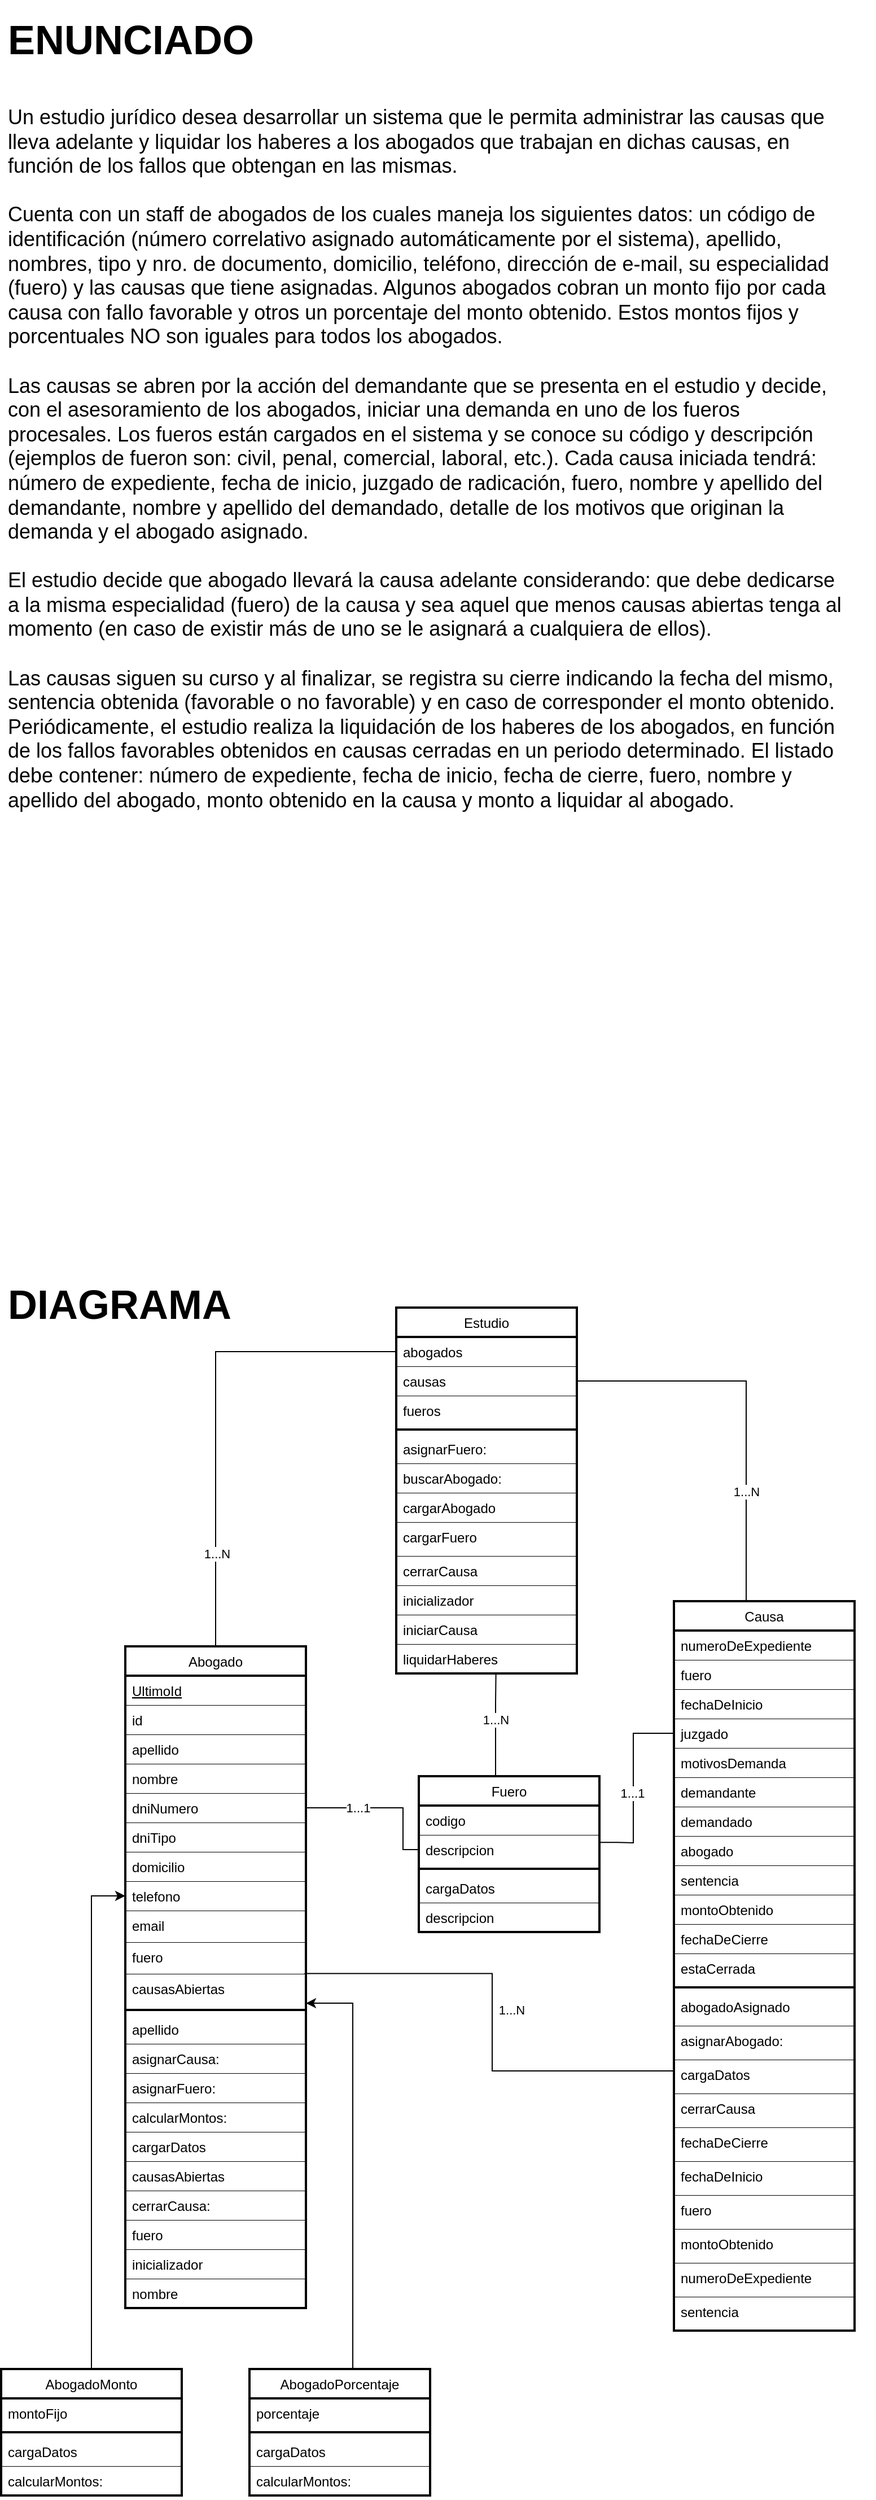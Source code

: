 <mxfile version="27.1.4">
  <diagram id="nPrbaPytp_9vwMqdARKt" name="Página-1">
    <mxGraphModel dx="2158" dy="2181" grid="1" gridSize="10" guides="1" tooltips="1" connect="1" arrows="1" fold="1" page="1" pageScale="1" pageWidth="827" pageHeight="1169" math="0" shadow="0">
      <root>
        <mxCell id="WIyWlLk6GJQsqaUBKTNV-0" />
        <mxCell id="WIyWlLk6GJQsqaUBKTNV-1" parent="WIyWlLk6GJQsqaUBKTNV-0" />
        <mxCell id="4O37cZlF4Homk0dJ1W0X-19" style="edgeStyle=orthogonalEdgeStyle;rounded=0;orthogonalLoop=1;jettySize=auto;html=1;endArrow=none;startFill=0;exitX=0;exitY=0.5;exitDx=0;exitDy=0;entryX=1;entryY=0.5;entryDx=0;entryDy=0;" parent="WIyWlLk6GJQsqaUBKTNV-1" source="zkfFHV4jXpPFQw0GAbJ--19" target="WocVs_nFNmPU2-qUiD_d-23" edge="1">
          <mxGeometry relative="1" as="geometry">
            <Array as="points">
              <mxPoint x="392" y="550" />
              <mxPoint x="392" y="513" />
            </Array>
            <mxPoint x="342" y="540" as="targetPoint" />
          </mxGeometry>
        </mxCell>
        <mxCell id="4O37cZlF4Homk0dJ1W0X-20" value="1...1" style="edgeLabel;html=1;align=center;verticalAlign=middle;resizable=0;points=[];" parent="4O37cZlF4Homk0dJ1W0X-19" vertex="1" connectable="0">
          <mxGeometry x="-0.055" y="3" relative="1" as="geometry">
            <mxPoint x="-27" y="-3" as="offset" />
          </mxGeometry>
        </mxCell>
        <mxCell id="4O37cZlF4Homk0dJ1W0X-24" style="edgeStyle=orthogonalEdgeStyle;rounded=0;orthogonalLoop=1;jettySize=auto;html=1;entryX=0;entryY=0.5;entryDx=0;entryDy=0;endArrow=none;startFill=0;exitX=0.996;exitY=0.254;exitDx=0;exitDy=0;exitPerimeter=0;" parent="WIyWlLk6GJQsqaUBKTNV-1" source="zkfFHV4jXpPFQw0GAbJ--19" target="WocVs_nFNmPU2-qUiD_d-14" edge="1">
          <mxGeometry relative="1" as="geometry">
            <Array as="points">
              <mxPoint x="582" y="544" />
              <mxPoint x="596" y="544" />
              <mxPoint x="596" y="616" />
            </Array>
          </mxGeometry>
        </mxCell>
        <mxCell id="4O37cZlF4Homk0dJ1W0X-25" value="1...1" style="edgeLabel;html=1;align=center;verticalAlign=middle;resizable=0;points=[];" parent="4O37cZlF4Homk0dJ1W0X-24" vertex="1" connectable="0">
          <mxGeometry x="0.063" y="1" relative="1" as="geometry">
            <mxPoint y="12" as="offset" />
          </mxGeometry>
        </mxCell>
        <mxCell id="zkfFHV4jXpPFQw0GAbJ--17" value="Fuero" style="swimlane;fontStyle=0;align=center;verticalAlign=top;childLayout=stackLayout;horizontal=1;startSize=26;horizontalStack=0;resizeParent=1;resizeLast=0;collapsible=1;marginBottom=0;rounded=0;shadow=0;strokeWidth=2;fillColor=#FFFFFF;perimeterSpacing=0;swimlaneLine=1;swimlaneFillColor=#FFFFFF;" parent="WIyWlLk6GJQsqaUBKTNV-1" vertex="1">
          <mxGeometry x="406" y="485" width="160" height="138" as="geometry">
            <mxRectangle x="550" y="140" width="160" height="26" as="alternateBounds" />
          </mxGeometry>
        </mxCell>
        <mxCell id="zkfFHV4jXpPFQw0GAbJ--18" value="codigo" style="text;align=left;verticalAlign=top;spacingLeft=4;spacingRight=4;overflow=hidden;rotatable=0;points=[[0,0.5],[1,0.5]];portConstraint=eastwest;fillColor=none;strokeWidth=0.5;strokeColor=default;" parent="zkfFHV4jXpPFQw0GAbJ--17" vertex="1">
          <mxGeometry y="26" width="160" height="26" as="geometry" />
        </mxCell>
        <mxCell id="zkfFHV4jXpPFQw0GAbJ--19" value="descripcion" style="text;align=left;verticalAlign=top;spacingLeft=4;spacingRight=4;overflow=hidden;rotatable=0;points=[[0,0.5],[1,0.5]];portConstraint=eastwest;rounded=0;shadow=0;html=0;fillColor=none;" parent="zkfFHV4jXpPFQw0GAbJ--17" vertex="1">
          <mxGeometry y="52" width="160" height="26" as="geometry" />
        </mxCell>
        <mxCell id="zkfFHV4jXpPFQw0GAbJ--23" value="" style="line;html=1;strokeWidth=2;align=left;verticalAlign=middle;spacingTop=-1;spacingLeft=3;spacingRight=3;rotatable=0;labelPosition=right;points=[];portConstraint=eastwest;" parent="zkfFHV4jXpPFQw0GAbJ--17" vertex="1">
          <mxGeometry y="78" width="160" height="8" as="geometry" />
        </mxCell>
        <mxCell id="_gNwSuhdFXTQbb97_CQj-11" value="cargaDatos" style="text;align=left;verticalAlign=top;spacingLeft=4;spacingRight=4;overflow=hidden;rotatable=0;points=[[0,0.5],[1,0.5]];portConstraint=eastwest;fillColor=none;" vertex="1" parent="zkfFHV4jXpPFQw0GAbJ--17">
          <mxGeometry y="86" width="160" height="26" as="geometry" />
        </mxCell>
        <mxCell id="zkfFHV4jXpPFQw0GAbJ--24" value="descripcion" style="text;align=left;verticalAlign=top;spacingLeft=4;spacingRight=4;overflow=hidden;rotatable=0;points=[[0,0.5],[1,0.5]];portConstraint=eastwest;fillColor=none;strokeColor=default;strokeWidth=0.5;" parent="zkfFHV4jXpPFQw0GAbJ--17" vertex="1">
          <mxGeometry y="112" width="160" height="26" as="geometry" />
        </mxCell>
        <mxCell id="WocVs_nFNmPU2-qUiD_d-0" value="&lt;font style=&quot;font-size: 18px;&quot;&gt;Un estudio jurídico desea desarrollar un sistema que le permita administrar las causas que&lt;br&gt;lleva adelante y liquidar los haberes a los abogados que trabajan en dichas causas, en&lt;br&gt;función de los fallos que obtengan en las mismas.&lt;/font&gt;&lt;div&gt;&lt;font style=&quot;font-size: 18px;&quot;&gt;&lt;br&gt;Cuenta con un staff de abogados de los cuales maneja los siguientes datos: un código de&lt;br&gt;identificación (número correlativo asignado automáticamente por el sistema), apellido,&lt;br&gt;nombres, tipo y nro. de documento, domicilio, teléfono, dirección de e-mail, su especialidad&lt;br&gt;(fuero) y las causas que tiene asignadas. Algunos abogados cobran un monto fijo por cada&lt;br&gt;causa con fallo favorable y otros un porcentaje del monto obtenido. Estos montos fijos y&lt;br&gt;porcentuales NO son iguales para todos los abogados.&lt;br&gt;&lt;br&gt;&lt;/font&gt;&lt;/div&gt;&lt;div&gt;&lt;font style=&quot;font-size: 18px;&quot;&gt;Las causas se abren por la acción del demandante que se presenta en el estudio y decide,&lt;br&gt;con el asesoramiento de los abogados, iniciar una demanda en uno de los fueros&lt;br&gt;procesales. Los fueros están cargados en el sistema y se conoce su código y descripción&lt;br&gt;(ejemplos de fueron son: civil, penal, comercial, laboral, etc.). Cada causa iniciada tendrá:&lt;br&gt;número de expediente, fecha de inicio, juzgado de radicación, fuero, nombre y apellido del&lt;br&gt;demandante, nombre y apellido del demandado, detalle de los motivos que originan la&lt;br&gt;demanda y el abogado asignado.&lt;br&gt;&lt;br&gt;&lt;/font&gt;&lt;/div&gt;&lt;div&gt;&lt;font style=&quot;font-size: 18px;&quot;&gt;El estudio decide que abogado llevará la causa adelante considerando: que debe dedicarse&lt;br&gt;a la misma especialidad (fuero) de la causa y sea aquel que menos causas abiertas tenga al&lt;br&gt;momento (en caso de existir más de uno se le asignará a cualquiera de ellos).&lt;br&gt;&lt;br&gt;&lt;/font&gt;&lt;/div&gt;&lt;div&gt;&lt;font style=&quot;font-size: 18px;&quot;&gt;Las causas siguen su curso y al finalizar, se registra su cierre indicando la fecha del mismo,&lt;br&gt;sentencia obtenida (favorable o no favorable) y en caso de corresponder el monto obtenido.&lt;br&gt;Periódicamente, el estudio realiza la liquidación de los haberes de los abogados, en función&lt;br&gt;de los fallos favorables obtenidos en causas cerradas en un periodo determinado. El listado&lt;br&gt;debe contener: número de expediente, fecha de inicio, fecha de cierre, fuero, nombre y&lt;br&gt;apellido del abogado, monto obtenido en la causa y monto a liquidar al abogado.&lt;/font&gt;&lt;/div&gt;" style="text;whiteSpace=wrap;html=1;" parent="WIyWlLk6GJQsqaUBKTNV-1" vertex="1">
          <mxGeometry x="40" y="-1001" width="770" height="680" as="geometry" />
        </mxCell>
        <mxCell id="WocVs_nFNmPU2-qUiD_d-1" value="Estudio" style="swimlane;fontStyle=0;align=center;verticalAlign=top;childLayout=stackLayout;horizontal=1;startSize=26;horizontalStack=0;resizeParent=1;resizeLast=0;collapsible=1;marginBottom=0;rounded=0;shadow=0;strokeWidth=2;swimlaneFillColor=#FFFFFF;" parent="WIyWlLk6GJQsqaUBKTNV-1" vertex="1">
          <mxGeometry x="386" y="70" width="160" height="324" as="geometry">
            <mxRectangle x="550" y="140" width="160" height="26" as="alternateBounds" />
          </mxGeometry>
        </mxCell>
        <mxCell id="WocVs_nFNmPU2-qUiD_d-2" value="abogados" style="text;align=left;verticalAlign=top;spacingLeft=4;spacingRight=4;overflow=hidden;rotatable=0;points=[[0,0.5],[1,0.5]];portConstraint=eastwest;fillColor=none;strokeWidth=0.5;strokeColor=default;" parent="WocVs_nFNmPU2-qUiD_d-1" vertex="1">
          <mxGeometry y="26" width="160" height="26" as="geometry" />
        </mxCell>
        <mxCell id="WocVs_nFNmPU2-qUiD_d-3" value="causas" style="text;align=left;verticalAlign=top;spacingLeft=4;spacingRight=4;overflow=hidden;rotatable=0;points=[[0,0.5],[1,0.5]];portConstraint=eastwest;rounded=0;shadow=0;html=0;fillColor=none;strokeWidth=0.5;strokeColor=default;" parent="WocVs_nFNmPU2-qUiD_d-1" vertex="1">
          <mxGeometry y="52" width="160" height="26" as="geometry" />
        </mxCell>
        <mxCell id="wk-J22gKXtRtqj58cMsg-0" value="fueros" style="text;align=left;verticalAlign=top;spacingLeft=4;spacingRight=4;overflow=hidden;rotatable=0;points=[[0,0.5],[1,0.5]];portConstraint=eastwest;rounded=0;shadow=0;html=0;fillColor=none;strokeWidth=1;" parent="WocVs_nFNmPU2-qUiD_d-1" vertex="1">
          <mxGeometry y="78" width="160" height="26" as="geometry" />
        </mxCell>
        <mxCell id="WocVs_nFNmPU2-qUiD_d-7" value="" style="line;html=1;strokeWidth=2;align=left;verticalAlign=middle;spacingTop=-1;spacingLeft=3;spacingRight=3;rotatable=0;labelPosition=right;points=[];portConstraint=eastwest;" parent="WocVs_nFNmPU2-qUiD_d-1" vertex="1">
          <mxGeometry y="104" width="160" height="8" as="geometry" />
        </mxCell>
        <mxCell id="WocVs_nFNmPU2-qUiD_d-8" value="asignarFuero:" style="text;align=left;verticalAlign=top;spacingLeft=4;spacingRight=4;overflow=hidden;rotatable=0;points=[[0,0.5],[1,0.5]];portConstraint=eastwest;fillColor=none;strokeColor=none;strokeWidth=0.5;" parent="WocVs_nFNmPU2-qUiD_d-1" vertex="1">
          <mxGeometry y="112" width="160" height="26" as="geometry" />
        </mxCell>
        <mxCell id="wk-J22gKXtRtqj58cMsg-1" value="buscarAbogado:" style="text;align=left;verticalAlign=top;spacingLeft=4;spacingRight=4;overflow=hidden;rotatable=0;points=[[0,0.5],[1,0.5]];portConstraint=eastwest;fillColor=none;strokeColor=default;strokeWidth=0.5;" parent="WocVs_nFNmPU2-qUiD_d-1" vertex="1">
          <mxGeometry y="138" width="160" height="26" as="geometry" />
        </mxCell>
        <mxCell id="4O37cZlF4Homk0dJ1W0X-21" value="cargarAbogado" style="text;align=left;verticalAlign=top;spacingLeft=4;spacingRight=4;overflow=hidden;rotatable=0;points=[[0,0.5],[1,0.5]];portConstraint=eastwest;fillColor=none;strokeColor=default;strokeWidth=0.5;" parent="WocVs_nFNmPU2-qUiD_d-1" vertex="1">
          <mxGeometry y="164" width="160" height="26" as="geometry" />
        </mxCell>
        <mxCell id="4O37cZlF4Homk0dJ1W0X-27" value="cargarFuero" style="text;align=left;verticalAlign=top;spacingLeft=4;spacingRight=4;overflow=hidden;rotatable=0;points=[[0,0.5],[1,0.5]];portConstraint=eastwest;fillColor=none;strokeColor=default;strokeWidth=0.5;" parent="WocVs_nFNmPU2-qUiD_d-1" vertex="1">
          <mxGeometry y="190" width="160" height="30" as="geometry" />
        </mxCell>
        <mxCell id="4O37cZlF4Homk0dJ1W0X-23" value="cerrarCausa" style="text;align=left;verticalAlign=top;spacingLeft=4;spacingRight=4;overflow=hidden;rotatable=0;points=[[0,0.5],[1,0.5]];portConstraint=eastwest;fillColor=none;strokeColor=default;strokeWidth=0.5;" parent="WocVs_nFNmPU2-qUiD_d-1" vertex="1">
          <mxGeometry y="220" width="160" height="26" as="geometry" />
        </mxCell>
        <mxCell id="4O37cZlF4Homk0dJ1W0X-26" value="inicializador" style="text;align=left;verticalAlign=top;spacingLeft=4;spacingRight=4;overflow=hidden;rotatable=0;points=[[0,0.5],[1,0.5]];portConstraint=eastwest;fillColor=none;" parent="WocVs_nFNmPU2-qUiD_d-1" vertex="1">
          <mxGeometry y="246" width="160" height="26" as="geometry" />
        </mxCell>
        <mxCell id="_gNwSuhdFXTQbb97_CQj-9" value="iniciarCausa" style="text;align=left;verticalAlign=top;spacingLeft=4;spacingRight=4;overflow=hidden;rotatable=0;points=[[0,0.5],[1,0.5]];portConstraint=eastwest;fillColor=none;strokeColor=default;strokeWidth=0.5;" vertex="1" parent="WocVs_nFNmPU2-qUiD_d-1">
          <mxGeometry y="272" width="160" height="26" as="geometry" />
        </mxCell>
        <mxCell id="_gNwSuhdFXTQbb97_CQj-10" value="liquidarHaberes" style="text;align=left;verticalAlign=top;spacingLeft=4;spacingRight=4;overflow=hidden;rotatable=0;points=[[0,0.5],[1,0.5]];portConstraint=eastwest;fillColor=none;" vertex="1" parent="WocVs_nFNmPU2-qUiD_d-1">
          <mxGeometry y="298" width="160" height="26" as="geometry" />
        </mxCell>
        <mxCell id="WocVs_nFNmPU2-qUiD_d-58" style="edgeStyle=orthogonalEdgeStyle;rounded=0;orthogonalLoop=1;jettySize=auto;html=1;entryX=0;entryY=0.5;entryDx=0;entryDy=0;endArrow=none;startFill=0;" parent="WIyWlLk6GJQsqaUBKTNV-1" source="WocVs_nFNmPU2-qUiD_d-19" target="WocVs_nFNmPU2-qUiD_d-2" edge="1">
          <mxGeometry relative="1" as="geometry" />
        </mxCell>
        <mxCell id="WocVs_nFNmPU2-qUiD_d-68" value="1...N" style="edgeLabel;html=1;align=center;verticalAlign=middle;resizable=0;points=[];shadow=0;strokeColor=#000000;" parent="WocVs_nFNmPU2-qUiD_d-58" vertex="1" connectable="0">
          <mxGeometry x="-0.613" y="-1" relative="1" as="geometry">
            <mxPoint y="-1" as="offset" />
          </mxGeometry>
        </mxCell>
        <mxCell id="WocVs_nFNmPU2-qUiD_d-19" value="Abogado" style="swimlane;fontStyle=0;align=center;verticalAlign=top;childLayout=stackLayout;horizontal=1;startSize=26;horizontalStack=0;resizeParent=1;resizeLast=0;collapsible=1;marginBottom=0;rounded=0;shadow=0;strokeWidth=2;fillColor=#FFFFFF;swimlaneFillColor=#FFFFFF;" parent="WIyWlLk6GJQsqaUBKTNV-1" vertex="1">
          <mxGeometry x="146" y="370" width="160" height="586" as="geometry">
            <mxRectangle x="550" y="140" width="160" height="26" as="alternateBounds" />
          </mxGeometry>
        </mxCell>
        <mxCell id="WocVs_nFNmPU2-qUiD_d-20" value="UltimoId" style="text;align=left;verticalAlign=top;spacingLeft=4;spacingRight=4;overflow=hidden;rotatable=0;points=[[0,0.5],[1,0.5]];portConstraint=eastwest;fillColor=none;strokeColor=default;strokeWidth=0.5;fontStyle=4" parent="WocVs_nFNmPU2-qUiD_d-19" vertex="1">
          <mxGeometry y="26" width="160" height="26" as="geometry" />
        </mxCell>
        <mxCell id="WocVs_nFNmPU2-qUiD_d-21" value="id" style="text;align=left;verticalAlign=top;spacingLeft=4;spacingRight=4;overflow=hidden;rotatable=0;points=[[0,0.5],[1,0.5]];portConstraint=eastwest;rounded=0;shadow=0;html=0;fillColor=none;strokeColor=default;strokeWidth=0.5;" parent="WocVs_nFNmPU2-qUiD_d-19" vertex="1">
          <mxGeometry y="52" width="160" height="26" as="geometry" />
        </mxCell>
        <mxCell id="wk-J22gKXtRtqj58cMsg-12" value="apellido" style="text;align=left;verticalAlign=top;spacingLeft=4;spacingRight=4;overflow=hidden;rotatable=0;points=[[0,0.5],[1,0.5]];portConstraint=eastwest;rounded=0;shadow=0;html=0;fillColor=none;strokeColor=default;strokeWidth=0.5;" parent="WocVs_nFNmPU2-qUiD_d-19" vertex="1">
          <mxGeometry y="78" width="160" height="26" as="geometry" />
        </mxCell>
        <mxCell id="WocVs_nFNmPU2-qUiD_d-22" value="nombre" style="text;align=left;verticalAlign=top;spacingLeft=4;spacingRight=4;overflow=hidden;rotatable=0;points=[[0,0.5],[1,0.5]];portConstraint=eastwest;rounded=0;shadow=0;html=0;fillColor=none;strokeColor=default;strokeWidth=0.5;" parent="WocVs_nFNmPU2-qUiD_d-19" vertex="1">
          <mxGeometry y="104" width="160" height="26" as="geometry" />
        </mxCell>
        <mxCell id="WocVs_nFNmPU2-qUiD_d-23" value="dniNumero" style="text;align=left;verticalAlign=top;spacingLeft=4;spacingRight=4;overflow=hidden;rotatable=0;points=[[0,0.5],[1,0.5]];portConstraint=eastwest;rounded=0;shadow=0;html=0;fillColor=none;strokeColor=default;strokeWidth=0.5;" parent="WocVs_nFNmPU2-qUiD_d-19" vertex="1">
          <mxGeometry y="130" width="160" height="26" as="geometry" />
        </mxCell>
        <mxCell id="4O37cZlF4Homk0dJ1W0X-4" value="dniTipo" style="text;align=left;verticalAlign=top;spacingLeft=4;spacingRight=4;overflow=hidden;rotatable=0;points=[[0,0.5],[1,0.5]];portConstraint=eastwest;rounded=0;shadow=0;html=0;fillColor=none;strokeColor=default;strokeWidth=0.5;" parent="WocVs_nFNmPU2-qUiD_d-19" vertex="1">
          <mxGeometry y="156" width="160" height="26" as="geometry" />
        </mxCell>
        <mxCell id="WocVs_nFNmPU2-qUiD_d-24" value="domicilio" style="text;align=left;verticalAlign=top;spacingLeft=4;spacingRight=4;overflow=hidden;rotatable=0;points=[[0,0.5],[1,0.5]];portConstraint=eastwest;rounded=0;shadow=0;html=0;fillColor=none;strokeColor=default;strokeWidth=0.5;" parent="WocVs_nFNmPU2-qUiD_d-19" vertex="1">
          <mxGeometry y="182" width="160" height="26" as="geometry" />
        </mxCell>
        <mxCell id="WocVs_nFNmPU2-qUiD_d-26" value="telefono" style="text;align=left;verticalAlign=top;spacingLeft=4;spacingRight=4;overflow=hidden;rotatable=0;points=[[0,0.5],[1,0.5]];portConstraint=eastwest;fillColor=none;strokeColor=default;strokeWidth=0.5;" parent="WocVs_nFNmPU2-qUiD_d-19" vertex="1">
          <mxGeometry y="208" width="160" height="26" as="geometry" />
        </mxCell>
        <mxCell id="WocVs_nFNmPU2-qUiD_d-27" value="email" style="text;align=left;verticalAlign=top;spacingLeft=4;spacingRight=4;overflow=hidden;rotatable=0;points=[[0,0.5],[1,0.5]];portConstraint=eastwest;fillColor=none;strokeColor=default;strokeWidth=0.5;" parent="WocVs_nFNmPU2-qUiD_d-19" vertex="1">
          <mxGeometry y="234" width="160" height="28" as="geometry" />
        </mxCell>
        <mxCell id="WocVs_nFNmPU2-qUiD_d-39" value="fuero" style="text;align=left;verticalAlign=top;spacingLeft=4;spacingRight=4;overflow=hidden;rotatable=0;points=[[0,0.5],[1,0.5]];portConstraint=eastwest;fillColor=none;strokeColor=default;strokeWidth=0.5;" parent="WocVs_nFNmPU2-qUiD_d-19" vertex="1">
          <mxGeometry y="262" width="160" height="28" as="geometry" />
        </mxCell>
        <mxCell id="WocVs_nFNmPU2-qUiD_d-40" value="causasAbiertas" style="text;align=left;verticalAlign=top;spacingLeft=4;spacingRight=4;overflow=hidden;rotatable=0;points=[[0,0.5],[1,0.5]];portConstraint=eastwest;fillColor=none;" parent="WocVs_nFNmPU2-qUiD_d-19" vertex="1">
          <mxGeometry y="290" width="160" height="28" as="geometry" />
        </mxCell>
        <mxCell id="WocVs_nFNmPU2-qUiD_d-41" value="" style="line;html=1;strokeWidth=2;align=left;verticalAlign=middle;spacingTop=-1;spacingLeft=3;spacingRight=3;rotatable=0;labelPosition=right;points=[];portConstraint=eastwest;" parent="WocVs_nFNmPU2-qUiD_d-19" vertex="1">
          <mxGeometry y="318" width="160" height="8" as="geometry" />
        </mxCell>
        <mxCell id="WocVs_nFNmPU2-qUiD_d-64" value="apellido" style="text;align=left;verticalAlign=top;spacingLeft=4;spacingRight=4;overflow=hidden;rotatable=0;points=[[0,0.5],[1,0.5]];portConstraint=eastwest;fillColor=none;" parent="WocVs_nFNmPU2-qUiD_d-19" vertex="1">
          <mxGeometry y="326" width="160" height="26" as="geometry" />
        </mxCell>
        <mxCell id="_gNwSuhdFXTQbb97_CQj-0" value="asignarCausa:" style="text;align=left;verticalAlign=top;spacingLeft=4;spacingRight=4;overflow=hidden;rotatable=0;points=[[0,0.5],[1,0.5]];portConstraint=eastwest;fillColor=none;strokeColor=default;strokeWidth=0.5;" vertex="1" parent="WocVs_nFNmPU2-qUiD_d-19">
          <mxGeometry y="352" width="160" height="26" as="geometry" />
        </mxCell>
        <mxCell id="_gNwSuhdFXTQbb97_CQj-1" value="asignarFuero:" style="text;align=left;verticalAlign=top;spacingLeft=4;spacingRight=4;overflow=hidden;rotatable=0;points=[[0,0.5],[1,0.5]];portConstraint=eastwest;fillColor=none;strokeColor=default;strokeWidth=0.5;" vertex="1" parent="WocVs_nFNmPU2-qUiD_d-19">
          <mxGeometry y="378" width="160" height="26" as="geometry" />
        </mxCell>
        <mxCell id="_gNwSuhdFXTQbb97_CQj-3" value="calcularMontos:" style="text;align=left;verticalAlign=top;spacingLeft=4;spacingRight=4;overflow=hidden;rotatable=0;points=[[0,0.5],[1,0.5]];portConstraint=eastwest;fillColor=none;strokeColor=default;strokeWidth=0.5;" vertex="1" parent="WocVs_nFNmPU2-qUiD_d-19">
          <mxGeometry y="404" width="160" height="26" as="geometry" />
        </mxCell>
        <mxCell id="_gNwSuhdFXTQbb97_CQj-4" value="cargarDatos" style="text;align=left;verticalAlign=top;spacingLeft=4;spacingRight=4;overflow=hidden;rotatable=0;points=[[0,0.5],[1,0.5]];portConstraint=eastwest;fillColor=none;strokeColor=default;strokeWidth=0.5;" vertex="1" parent="WocVs_nFNmPU2-qUiD_d-19">
          <mxGeometry y="430" width="160" height="26" as="geometry" />
        </mxCell>
        <mxCell id="_gNwSuhdFXTQbb97_CQj-5" value="causasAbiertas" style="text;align=left;verticalAlign=top;spacingLeft=4;spacingRight=4;overflow=hidden;rotatable=0;points=[[0,0.5],[1,0.5]];portConstraint=eastwest;fillColor=none;strokeColor=default;strokeWidth=0.5;" vertex="1" parent="WocVs_nFNmPU2-qUiD_d-19">
          <mxGeometry y="456" width="160" height="26" as="geometry" />
        </mxCell>
        <mxCell id="_gNwSuhdFXTQbb97_CQj-6" value="cerrarCausa:" style="text;align=left;verticalAlign=top;spacingLeft=4;spacingRight=4;overflow=hidden;rotatable=0;points=[[0,0.5],[1,0.5]];portConstraint=eastwest;fillColor=none;strokeColor=default;strokeWidth=0.5;" vertex="1" parent="WocVs_nFNmPU2-qUiD_d-19">
          <mxGeometry y="482" width="160" height="26" as="geometry" />
        </mxCell>
        <mxCell id="_gNwSuhdFXTQbb97_CQj-2" value="fuero" style="text;align=left;verticalAlign=top;spacingLeft=4;spacingRight=4;overflow=hidden;rotatable=0;points=[[0,0.5],[1,0.5]];portConstraint=eastwest;fillColor=none;strokeColor=default;strokeWidth=0.5;" vertex="1" parent="WocVs_nFNmPU2-qUiD_d-19">
          <mxGeometry y="508" width="160" height="26" as="geometry" />
        </mxCell>
        <mxCell id="_gNwSuhdFXTQbb97_CQj-7" value="inicializador" style="text;align=left;verticalAlign=top;spacingLeft=4;spacingRight=4;overflow=hidden;rotatable=0;points=[[0,0.5],[1,0.5]];portConstraint=eastwest;fillColor=none;strokeColor=default;strokeWidth=0.5;" vertex="1" parent="WocVs_nFNmPU2-qUiD_d-19">
          <mxGeometry y="534" width="160" height="26" as="geometry" />
        </mxCell>
        <mxCell id="_gNwSuhdFXTQbb97_CQj-8" value="nombre" style="text;align=left;verticalAlign=top;spacingLeft=4;spacingRight=4;overflow=hidden;rotatable=0;points=[[0,0.5],[1,0.5]];portConstraint=eastwest;fillColor=none;" vertex="1" parent="WocVs_nFNmPU2-qUiD_d-19">
          <mxGeometry y="560" width="160" height="26" as="geometry" />
        </mxCell>
        <mxCell id="WocVs_nFNmPU2-qUiD_d-72" style="edgeStyle=orthogonalEdgeStyle;rounded=0;orthogonalLoop=1;jettySize=auto;html=1;endArrow=none;startFill=0;exitX=0.375;exitY=0.003;exitDx=0;exitDy=0;exitPerimeter=0;entryX=0.999;entryY=0.265;entryDx=0;entryDy=0;entryPerimeter=0;" parent="WIyWlLk6GJQsqaUBKTNV-1" source="WocVs_nFNmPU2-qUiD_d-10" target="WocVs_nFNmPU2-qUiD_d-3" edge="1">
          <mxGeometry relative="1" as="geometry">
            <mxPoint x="572" y="120" as="targetPoint" />
            <Array as="points">
              <mxPoint x="696" y="332" />
              <mxPoint x="696" y="135" />
              <mxPoint x="546" y="135" />
            </Array>
            <mxPoint x="696" y="480" as="sourcePoint" />
          </mxGeometry>
        </mxCell>
        <mxCell id="WocVs_nFNmPU2-qUiD_d-73" value="1...N" style="edgeLabel;html=1;align=center;verticalAlign=middle;resizable=0;points=[];" parent="WocVs_nFNmPU2-qUiD_d-72" vertex="1" connectable="0">
          <mxGeometry x="-0.112" y="-4" relative="1" as="geometry">
            <mxPoint x="-4" y="55" as="offset" />
          </mxGeometry>
        </mxCell>
        <mxCell id="WocVs_nFNmPU2-qUiD_d-10" value="Causa" style="swimlane;fontStyle=0;align=center;verticalAlign=top;childLayout=stackLayout;horizontal=1;startSize=26;horizontalStack=0;resizeParent=1;resizeLast=0;collapsible=1;marginBottom=0;rounded=0;shadow=0;strokeWidth=2;fillColor=#FFFFFF;swimlaneFillColor=#FFFFFF;" parent="WIyWlLk6GJQsqaUBKTNV-1" vertex="1">
          <mxGeometry x="632" y="330" width="160" height="646" as="geometry">
            <mxRectangle x="550" y="140" width="160" height="26" as="alternateBounds" />
          </mxGeometry>
        </mxCell>
        <mxCell id="WocVs_nFNmPU2-qUiD_d-11" value="numeroDeExpediente" style="text;align=left;verticalAlign=top;spacingLeft=4;spacingRight=4;overflow=hidden;rotatable=0;points=[[0,0.5],[1,0.5]];portConstraint=eastwest;fillColor=none;strokeColor=default;strokeWidth=0.5;" parent="WocVs_nFNmPU2-qUiD_d-10" vertex="1">
          <mxGeometry y="26" width="160" height="26" as="geometry" />
        </mxCell>
        <mxCell id="WocVs_nFNmPU2-qUiD_d-12" value="fuero" style="text;align=left;verticalAlign=top;spacingLeft=4;spacingRight=4;overflow=hidden;rotatable=0;points=[[0,0.5],[1,0.5]];portConstraint=eastwest;rounded=0;shadow=0;html=0;fillColor=none;strokeColor=default;strokeWidth=0.5;" parent="WocVs_nFNmPU2-qUiD_d-10" vertex="1">
          <mxGeometry y="52" width="160" height="26" as="geometry" />
        </mxCell>
        <mxCell id="WocVs_nFNmPU2-qUiD_d-13" value="fechaDeInicio" style="text;align=left;verticalAlign=top;spacingLeft=4;spacingRight=4;overflow=hidden;rotatable=0;points=[[0,0.5],[1,0.5]];portConstraint=eastwest;rounded=0;shadow=0;html=0;fillColor=none;strokeColor=default;strokeWidth=0.5;" parent="WocVs_nFNmPU2-qUiD_d-10" vertex="1">
          <mxGeometry y="78" width="160" height="26" as="geometry" />
        </mxCell>
        <mxCell id="WocVs_nFNmPU2-qUiD_d-14" value="juzgado" style="text;align=left;verticalAlign=top;spacingLeft=4;spacingRight=4;overflow=hidden;rotatable=0;points=[[0,0.5],[1,0.5]];portConstraint=eastwest;rounded=0;shadow=0;html=0;fillColor=none;strokeColor=default;strokeWidth=0.5;" parent="WocVs_nFNmPU2-qUiD_d-10" vertex="1">
          <mxGeometry y="104" width="160" height="26" as="geometry" />
        </mxCell>
        <mxCell id="4O37cZlF4Homk0dJ1W0X-3" value="motivosDemanda" style="text;align=left;verticalAlign=top;spacingLeft=4;spacingRight=4;overflow=hidden;rotatable=0;points=[[0,0.5],[1,0.5]];portConstraint=eastwest;rounded=0;shadow=0;html=0;fillColor=none;strokeColor=default;strokeWidth=0.5;" parent="WocVs_nFNmPU2-qUiD_d-10" vertex="1">
          <mxGeometry y="130" width="160" height="26" as="geometry" />
        </mxCell>
        <mxCell id="WocVs_nFNmPU2-qUiD_d-43" value="demandante" style="text;align=left;verticalAlign=top;spacingLeft=4;spacingRight=4;overflow=hidden;rotatable=0;points=[[0,0.5],[1,0.5]];portConstraint=eastwest;rounded=0;shadow=0;html=0;fillColor=none;strokeColor=default;strokeWidth=0.5;" parent="WocVs_nFNmPU2-qUiD_d-10" vertex="1">
          <mxGeometry y="156" width="160" height="26" as="geometry" />
        </mxCell>
        <mxCell id="WocVs_nFNmPU2-qUiD_d-44" value="demandado" style="text;align=left;verticalAlign=top;spacingLeft=4;spacingRight=4;overflow=hidden;rotatable=0;points=[[0,0.5],[1,0.5]];portConstraint=eastwest;rounded=0;shadow=0;html=0;fillColor=none;strokeColor=default;strokeWidth=0.5;" parent="WocVs_nFNmPU2-qUiD_d-10" vertex="1">
          <mxGeometry y="182" width="160" height="26" as="geometry" />
        </mxCell>
        <mxCell id="WocVs_nFNmPU2-qUiD_d-47" value="abogado" style="text;align=left;verticalAlign=top;spacingLeft=4;spacingRight=4;overflow=hidden;rotatable=0;points=[[0,0.5],[1,0.5]];portConstraint=eastwest;rounded=0;shadow=0;html=0;fillColor=none;strokeColor=default;strokeWidth=0.5;" parent="WocVs_nFNmPU2-qUiD_d-10" vertex="1">
          <mxGeometry y="208" width="160" height="26" as="geometry" />
        </mxCell>
        <mxCell id="4O37cZlF4Homk0dJ1W0X-0" value="sentencia" style="text;align=left;verticalAlign=top;spacingLeft=4;spacingRight=4;overflow=hidden;rotatable=0;points=[[0,0.5],[1,0.5]];portConstraint=eastwest;rounded=0;shadow=0;html=0;fillColor=none;strokeColor=default;strokeWidth=0.5;" parent="WocVs_nFNmPU2-qUiD_d-10" vertex="1">
          <mxGeometry y="234" width="160" height="26" as="geometry" />
        </mxCell>
        <mxCell id="4O37cZlF4Homk0dJ1W0X-1" value="montoObtenido" style="text;align=left;verticalAlign=top;spacingLeft=4;spacingRight=4;overflow=hidden;rotatable=0;points=[[0,0.5],[1,0.5]];portConstraint=eastwest;rounded=0;shadow=0;html=0;fillColor=none;strokeColor=default;strokeWidth=0.5;" parent="WocVs_nFNmPU2-qUiD_d-10" vertex="1">
          <mxGeometry y="260" width="160" height="26" as="geometry" />
        </mxCell>
        <mxCell id="4O37cZlF4Homk0dJ1W0X-2" value="fechaDeCierre" style="text;align=left;verticalAlign=top;spacingLeft=4;spacingRight=4;overflow=hidden;rotatable=0;points=[[0,0.5],[1,0.5]];portConstraint=eastwest;rounded=0;shadow=0;html=0;fillColor=none;strokeColor=default;strokeWidth=0.5;" parent="WocVs_nFNmPU2-qUiD_d-10" vertex="1">
          <mxGeometry y="286" width="160" height="26" as="geometry" />
        </mxCell>
        <mxCell id="wk-J22gKXtRtqj58cMsg-10" value="estaCerrada" style="text;align=left;verticalAlign=top;spacingLeft=4;spacingRight=4;overflow=hidden;rotatable=0;points=[[0,0.5],[1,0.5]];portConstraint=eastwest;rounded=0;shadow=0;html=0;fillColor=none;strokeColor=none;strokeWidth=0.5;" parent="WocVs_nFNmPU2-qUiD_d-10" vertex="1">
          <mxGeometry y="312" width="160" height="26" as="geometry" />
        </mxCell>
        <mxCell id="WocVs_nFNmPU2-qUiD_d-16" value="" style="line;html=1;strokeWidth=2;align=left;verticalAlign=middle;spacingTop=-1;spacingLeft=3;spacingRight=3;rotatable=0;labelPosition=right;points=[];portConstraint=eastwest;fillColor=#FFFFFF;" parent="WocVs_nFNmPU2-qUiD_d-10" vertex="1">
          <mxGeometry y="338" width="160" height="8" as="geometry" />
        </mxCell>
        <mxCell id="WocVs_nFNmPU2-qUiD_d-17" value="abogadoAsignado" style="text;align=left;verticalAlign=top;spacingLeft=4;spacingRight=4;overflow=hidden;rotatable=0;points=[[0,0.5],[1,0.5]];portConstraint=eastwest;fillColor=none;" parent="WocVs_nFNmPU2-qUiD_d-10" vertex="1">
          <mxGeometry y="346" width="160" height="30" as="geometry" />
        </mxCell>
        <mxCell id="_gNwSuhdFXTQbb97_CQj-12" value="asignarAbogado:" style="text;align=left;verticalAlign=top;spacingLeft=4;spacingRight=4;overflow=hidden;rotatable=0;points=[[0,0.5],[1,0.5]];portConstraint=eastwest;fillColor=none;strokeColor=default;strokeWidth=0.5;" vertex="1" parent="WocVs_nFNmPU2-qUiD_d-10">
          <mxGeometry y="376" width="160" height="30" as="geometry" />
        </mxCell>
        <mxCell id="_gNwSuhdFXTQbb97_CQj-13" value="cargaDatos" style="text;align=left;verticalAlign=top;spacingLeft=4;spacingRight=4;overflow=hidden;rotatable=0;points=[[0,0.5],[1,0.5]];portConstraint=eastwest;fillColor=none;strokeColor=default;strokeWidth=0.5;" vertex="1" parent="WocVs_nFNmPU2-qUiD_d-10">
          <mxGeometry y="406" width="160" height="30" as="geometry" />
        </mxCell>
        <mxCell id="_gNwSuhdFXTQbb97_CQj-15" value="cerrarCausa" style="text;align=left;verticalAlign=top;spacingLeft=4;spacingRight=4;overflow=hidden;rotatable=0;points=[[0,0.5],[1,0.5]];portConstraint=eastwest;fillColor=none;" vertex="1" parent="WocVs_nFNmPU2-qUiD_d-10">
          <mxGeometry y="436" width="160" height="30" as="geometry" />
        </mxCell>
        <mxCell id="_gNwSuhdFXTQbb97_CQj-18" value="fechaDeCierre" style="text;align=left;verticalAlign=top;spacingLeft=4;spacingRight=4;overflow=hidden;rotatable=0;points=[[0,0.5],[1,0.5]];portConstraint=eastwest;fillColor=none;strokeColor=default;strokeWidth=0.5;" vertex="1" parent="WocVs_nFNmPU2-qUiD_d-10">
          <mxGeometry y="466" width="160" height="30" as="geometry" />
        </mxCell>
        <mxCell id="_gNwSuhdFXTQbb97_CQj-17" value="fechaDeInicio" style="text;align=left;verticalAlign=top;spacingLeft=4;spacingRight=4;overflow=hidden;rotatable=0;points=[[0,0.5],[1,0.5]];portConstraint=eastwest;fillColor=none;" vertex="1" parent="WocVs_nFNmPU2-qUiD_d-10">
          <mxGeometry y="496" width="160" height="30" as="geometry" />
        </mxCell>
        <mxCell id="_gNwSuhdFXTQbb97_CQj-16" value="fuero" style="text;align=left;verticalAlign=top;spacingLeft=4;spacingRight=4;overflow=hidden;rotatable=0;points=[[0,0.5],[1,0.5]];portConstraint=eastwest;fillColor=none;strokeColor=default;strokeWidth=0.5;" vertex="1" parent="WocVs_nFNmPU2-qUiD_d-10">
          <mxGeometry y="526" width="160" height="30" as="geometry" />
        </mxCell>
        <mxCell id="_gNwSuhdFXTQbb97_CQj-14" value="montoObtenido" style="text;align=left;verticalAlign=top;spacingLeft=4;spacingRight=4;overflow=hidden;rotatable=0;points=[[0,0.5],[1,0.5]];portConstraint=eastwest;fillColor=none;strokeColor=default;strokeWidth=0.5;" vertex="1" parent="WocVs_nFNmPU2-qUiD_d-10">
          <mxGeometry y="556" width="160" height="30" as="geometry" />
        </mxCell>
        <mxCell id="_gNwSuhdFXTQbb97_CQj-19" value="numeroDeExpediente" style="text;align=left;verticalAlign=top;spacingLeft=4;spacingRight=4;overflow=hidden;rotatable=0;points=[[0,0.5],[1,0.5]];portConstraint=eastwest;fillColor=none;strokeColor=default;strokeWidth=0.5;" vertex="1" parent="WocVs_nFNmPU2-qUiD_d-10">
          <mxGeometry y="586" width="160" height="30" as="geometry" />
        </mxCell>
        <mxCell id="_gNwSuhdFXTQbb97_CQj-20" value="sentencia&#xa;" style="text;align=left;verticalAlign=top;spacingLeft=4;spacingRight=4;overflow=hidden;rotatable=0;points=[[0,0.5],[1,0.5]];portConstraint=eastwest;fillColor=none;strokeColor=default;strokeWidth=0.5;" vertex="1" parent="WocVs_nFNmPU2-qUiD_d-10">
          <mxGeometry y="616" width="160" height="30" as="geometry" />
        </mxCell>
        <mxCell id="4O37cZlF4Homk0dJ1W0X-17" style="edgeStyle=orthogonalEdgeStyle;rounded=0;orthogonalLoop=1;jettySize=auto;html=1;exitX=0.5;exitY=0;exitDx=0;exitDy=0;entryX=0;entryY=0.5;entryDx=0;entryDy=0;" parent="WIyWlLk6GJQsqaUBKTNV-1" source="4O37cZlF4Homk0dJ1W0X-7" target="WocVs_nFNmPU2-qUiD_d-26" edge="1">
          <mxGeometry relative="1" as="geometry" />
        </mxCell>
        <mxCell id="4O37cZlF4Homk0dJ1W0X-7" value="AbogadoMonto" style="swimlane;fontStyle=0;align=center;verticalAlign=top;childLayout=stackLayout;horizontal=1;startSize=26;horizontalStack=0;resizeParent=1;resizeLast=0;collapsible=1;marginBottom=0;rounded=0;shadow=0;strokeWidth=2;fillColor=#FFFFFF;swimlaneFillColor=#FFFFFF;" parent="WIyWlLk6GJQsqaUBKTNV-1" vertex="1">
          <mxGeometry x="36" y="1010" width="160" height="112" as="geometry">
            <mxRectangle x="550" y="140" width="160" height="26" as="alternateBounds" />
          </mxGeometry>
        </mxCell>
        <mxCell id="4O37cZlF4Homk0dJ1W0X-8" value="montoFijo" style="text;align=left;verticalAlign=top;spacingLeft=4;spacingRight=4;overflow=hidden;rotatable=0;points=[[0,0.5],[1,0.5]];portConstraint=eastwest;fillColor=none;strokeColor=none;strokeWidth=0.5;" parent="4O37cZlF4Homk0dJ1W0X-7" vertex="1">
          <mxGeometry y="26" width="160" height="26" as="geometry" />
        </mxCell>
        <mxCell id="4O37cZlF4Homk0dJ1W0X-10" value="" style="line;html=1;strokeWidth=2;align=left;verticalAlign=middle;spacingTop=-1;spacingLeft=3;spacingRight=3;rotatable=0;labelPosition=right;points=[];portConstraint=eastwest;fillColor=none;" parent="4O37cZlF4Homk0dJ1W0X-7" vertex="1">
          <mxGeometry y="52" width="160" height="8" as="geometry" />
        </mxCell>
        <mxCell id="4O37cZlF4Homk0dJ1W0X-11" value="cargaDatos" style="text;align=left;verticalAlign=top;spacingLeft=4;spacingRight=4;overflow=hidden;rotatable=0;points=[[0,0.5],[1,0.5]];portConstraint=eastwest;fillColor=none;strokeColor=none;" parent="4O37cZlF4Homk0dJ1W0X-7" vertex="1">
          <mxGeometry y="60" width="160" height="26" as="geometry" />
        </mxCell>
        <mxCell id="wk-J22gKXtRtqj58cMsg-7" value="calcularMontos:" style="text;align=left;verticalAlign=top;spacingLeft=4;spacingRight=4;overflow=hidden;rotatable=0;points=[[0,0.5],[1,0.5]];portConstraint=eastwest;fillColor=none;strokeColor=default;strokeWidth=0.5;" parent="4O37cZlF4Homk0dJ1W0X-7" vertex="1">
          <mxGeometry y="86" width="160" height="26" as="geometry" />
        </mxCell>
        <mxCell id="4O37cZlF4Homk0dJ1W0X-18" style="edgeStyle=orthogonalEdgeStyle;rounded=0;orthogonalLoop=1;jettySize=auto;html=1;entryX=1;entryY=0.929;entryDx=0;entryDy=0;entryPerimeter=0;exitX=0.572;exitY=0.008;exitDx=0;exitDy=0;exitPerimeter=0;" parent="WIyWlLk6GJQsqaUBKTNV-1" source="4O37cZlF4Homk0dJ1W0X-12" target="WocVs_nFNmPU2-qUiD_d-40" edge="1">
          <mxGeometry relative="1" as="geometry">
            <mxPoint x="351.0" y="809" as="sourcePoint" />
            <mxPoint x="341" y="660" as="targetPoint" />
            <Array as="points">
              <mxPoint x="348" y="686" />
            </Array>
          </mxGeometry>
        </mxCell>
        <mxCell id="4O37cZlF4Homk0dJ1W0X-12" value="AbogadoPorcentaje" style="swimlane;fontStyle=0;align=center;verticalAlign=top;childLayout=stackLayout;horizontal=1;startSize=26;horizontalStack=0;resizeParent=1;resizeLast=0;collapsible=1;marginBottom=0;rounded=0;shadow=0;strokeWidth=2;fillColor=#FFFFFF;swimlaneFillColor=#FFFFFF;" parent="WIyWlLk6GJQsqaUBKTNV-1" vertex="1">
          <mxGeometry x="256" y="1010" width="160" height="112" as="geometry">
            <mxRectangle x="550" y="140" width="160" height="26" as="alternateBounds" />
          </mxGeometry>
        </mxCell>
        <mxCell id="4O37cZlF4Homk0dJ1W0X-13" value="porcentaje" style="text;align=left;verticalAlign=top;spacingLeft=4;spacingRight=4;overflow=hidden;rotatable=0;points=[[0,0.5],[1,0.5]];portConstraint=eastwest;fillColor=none;strokeColor=none;strokeWidth=0.5;" parent="4O37cZlF4Homk0dJ1W0X-12" vertex="1">
          <mxGeometry y="26" width="160" height="26" as="geometry" />
        </mxCell>
        <mxCell id="4O37cZlF4Homk0dJ1W0X-15" value="" style="line;html=1;strokeWidth=2;align=left;verticalAlign=middle;spacingTop=-1;spacingLeft=3;spacingRight=3;rotatable=0;labelPosition=right;points=[];portConstraint=eastwest;fillColor=none;fillStyle=auto;" parent="4O37cZlF4Homk0dJ1W0X-12" vertex="1">
          <mxGeometry y="52" width="160" height="8" as="geometry" />
        </mxCell>
        <mxCell id="4O37cZlF4Homk0dJ1W0X-16" value="cargaDatos" style="text;align=left;verticalAlign=top;spacingLeft=4;spacingRight=4;overflow=hidden;rotatable=0;points=[[0,0.5],[1,0.5]];portConstraint=eastwest;fillColor=none;" parent="4O37cZlF4Homk0dJ1W0X-12" vertex="1">
          <mxGeometry y="60" width="160" height="26" as="geometry" />
        </mxCell>
        <mxCell id="wk-J22gKXtRtqj58cMsg-6" value="calcularMontos:" style="text;align=left;verticalAlign=top;spacingLeft=4;spacingRight=4;overflow=hidden;rotatable=0;points=[[0,0.5],[1,0.5]];portConstraint=eastwest;fillColor=none;strokeColor=default;strokeWidth=0.5;" parent="4O37cZlF4Homk0dJ1W0X-12" vertex="1">
          <mxGeometry y="86" width="160" height="26" as="geometry" />
        </mxCell>
        <mxCell id="wk-J22gKXtRtqj58cMsg-4" style="edgeStyle=orthogonalEdgeStyle;rounded=0;orthogonalLoop=1;jettySize=auto;html=1;endArrow=none;startFill=0;entryX=0.552;entryY=0.969;entryDx=0;entryDy=0;entryPerimeter=0;" parent="WIyWlLk6GJQsqaUBKTNV-1" source="zkfFHV4jXpPFQw0GAbJ--17" target="_gNwSuhdFXTQbb97_CQj-10" edge="1">
          <mxGeometry relative="1" as="geometry">
            <mxPoint x="442" y="420" as="targetPoint" />
            <Array as="points">
              <mxPoint x="474" y="420" />
              <mxPoint x="474" y="420" />
            </Array>
            <mxPoint x="511" y="410" as="sourcePoint" />
          </mxGeometry>
        </mxCell>
        <mxCell id="wk-J22gKXtRtqj58cMsg-5" value="1...N" style="edgeLabel;html=1;align=center;verticalAlign=middle;resizable=0;points=[];" parent="wk-J22gKXtRtqj58cMsg-4" vertex="1" connectable="0">
          <mxGeometry x="-0.112" y="-4" relative="1" as="geometry">
            <mxPoint x="-4" y="-9" as="offset" />
          </mxGeometry>
        </mxCell>
        <mxCell id="wk-J22gKXtRtqj58cMsg-8" style="edgeStyle=orthogonalEdgeStyle;rounded=0;orthogonalLoop=1;jettySize=auto;html=1;endArrow=none;startFill=0;exitX=0;exitY=0.5;exitDx=0;exitDy=0;entryX=0.992;entryY=0.991;entryDx=0;entryDy=0;entryPerimeter=0;" parent="WIyWlLk6GJQsqaUBKTNV-1" source="4O37cZlF4Homk0dJ1W0X-0" target="WocVs_nFNmPU2-qUiD_d-39" edge="1">
          <mxGeometry relative="1" as="geometry">
            <mxPoint x="330" y="660" as="targetPoint" />
            <Array as="points">
              <mxPoint x="632" y="746" />
              <mxPoint x="471" y="746" />
              <mxPoint x="471" y="660" />
            </Array>
            <mxPoint x="561" y="904" as="sourcePoint" />
          </mxGeometry>
        </mxCell>
        <mxCell id="wk-J22gKXtRtqj58cMsg-9" value="1...N" style="edgeLabel;html=1;align=center;verticalAlign=middle;resizable=0;points=[];" parent="wk-J22gKXtRtqj58cMsg-8" vertex="1" connectable="0">
          <mxGeometry x="-0.112" y="-4" relative="1" as="geometry">
            <mxPoint x="-55" y="-50" as="offset" />
          </mxGeometry>
        </mxCell>
        <mxCell id="_gNwSuhdFXTQbb97_CQj-22" value="&lt;b&gt;&lt;font style=&quot;font-size: 36px;&quot;&gt;ENUNCIADO&lt;/font&gt;&lt;/b&gt;" style="text;strokeColor=none;align=left;fillColor=none;html=1;verticalAlign=middle;whiteSpace=wrap;rounded=0;" vertex="1" parent="WIyWlLk6GJQsqaUBKTNV-1">
          <mxGeometry x="40" y="-1088" width="280" height="70" as="geometry" />
        </mxCell>
        <mxCell id="_gNwSuhdFXTQbb97_CQj-23" value="&lt;b&gt;&lt;font style=&quot;font-size: 36px;&quot;&gt;DIAGRAMA&lt;/font&gt;&lt;/b&gt;" style="text;strokeColor=none;align=left;fillColor=none;html=1;verticalAlign=middle;whiteSpace=wrap;rounded=0;" vertex="1" parent="WIyWlLk6GJQsqaUBKTNV-1">
          <mxGeometry x="40" y="32" width="280" height="70" as="geometry" />
        </mxCell>
      </root>
    </mxGraphModel>
  </diagram>
</mxfile>
